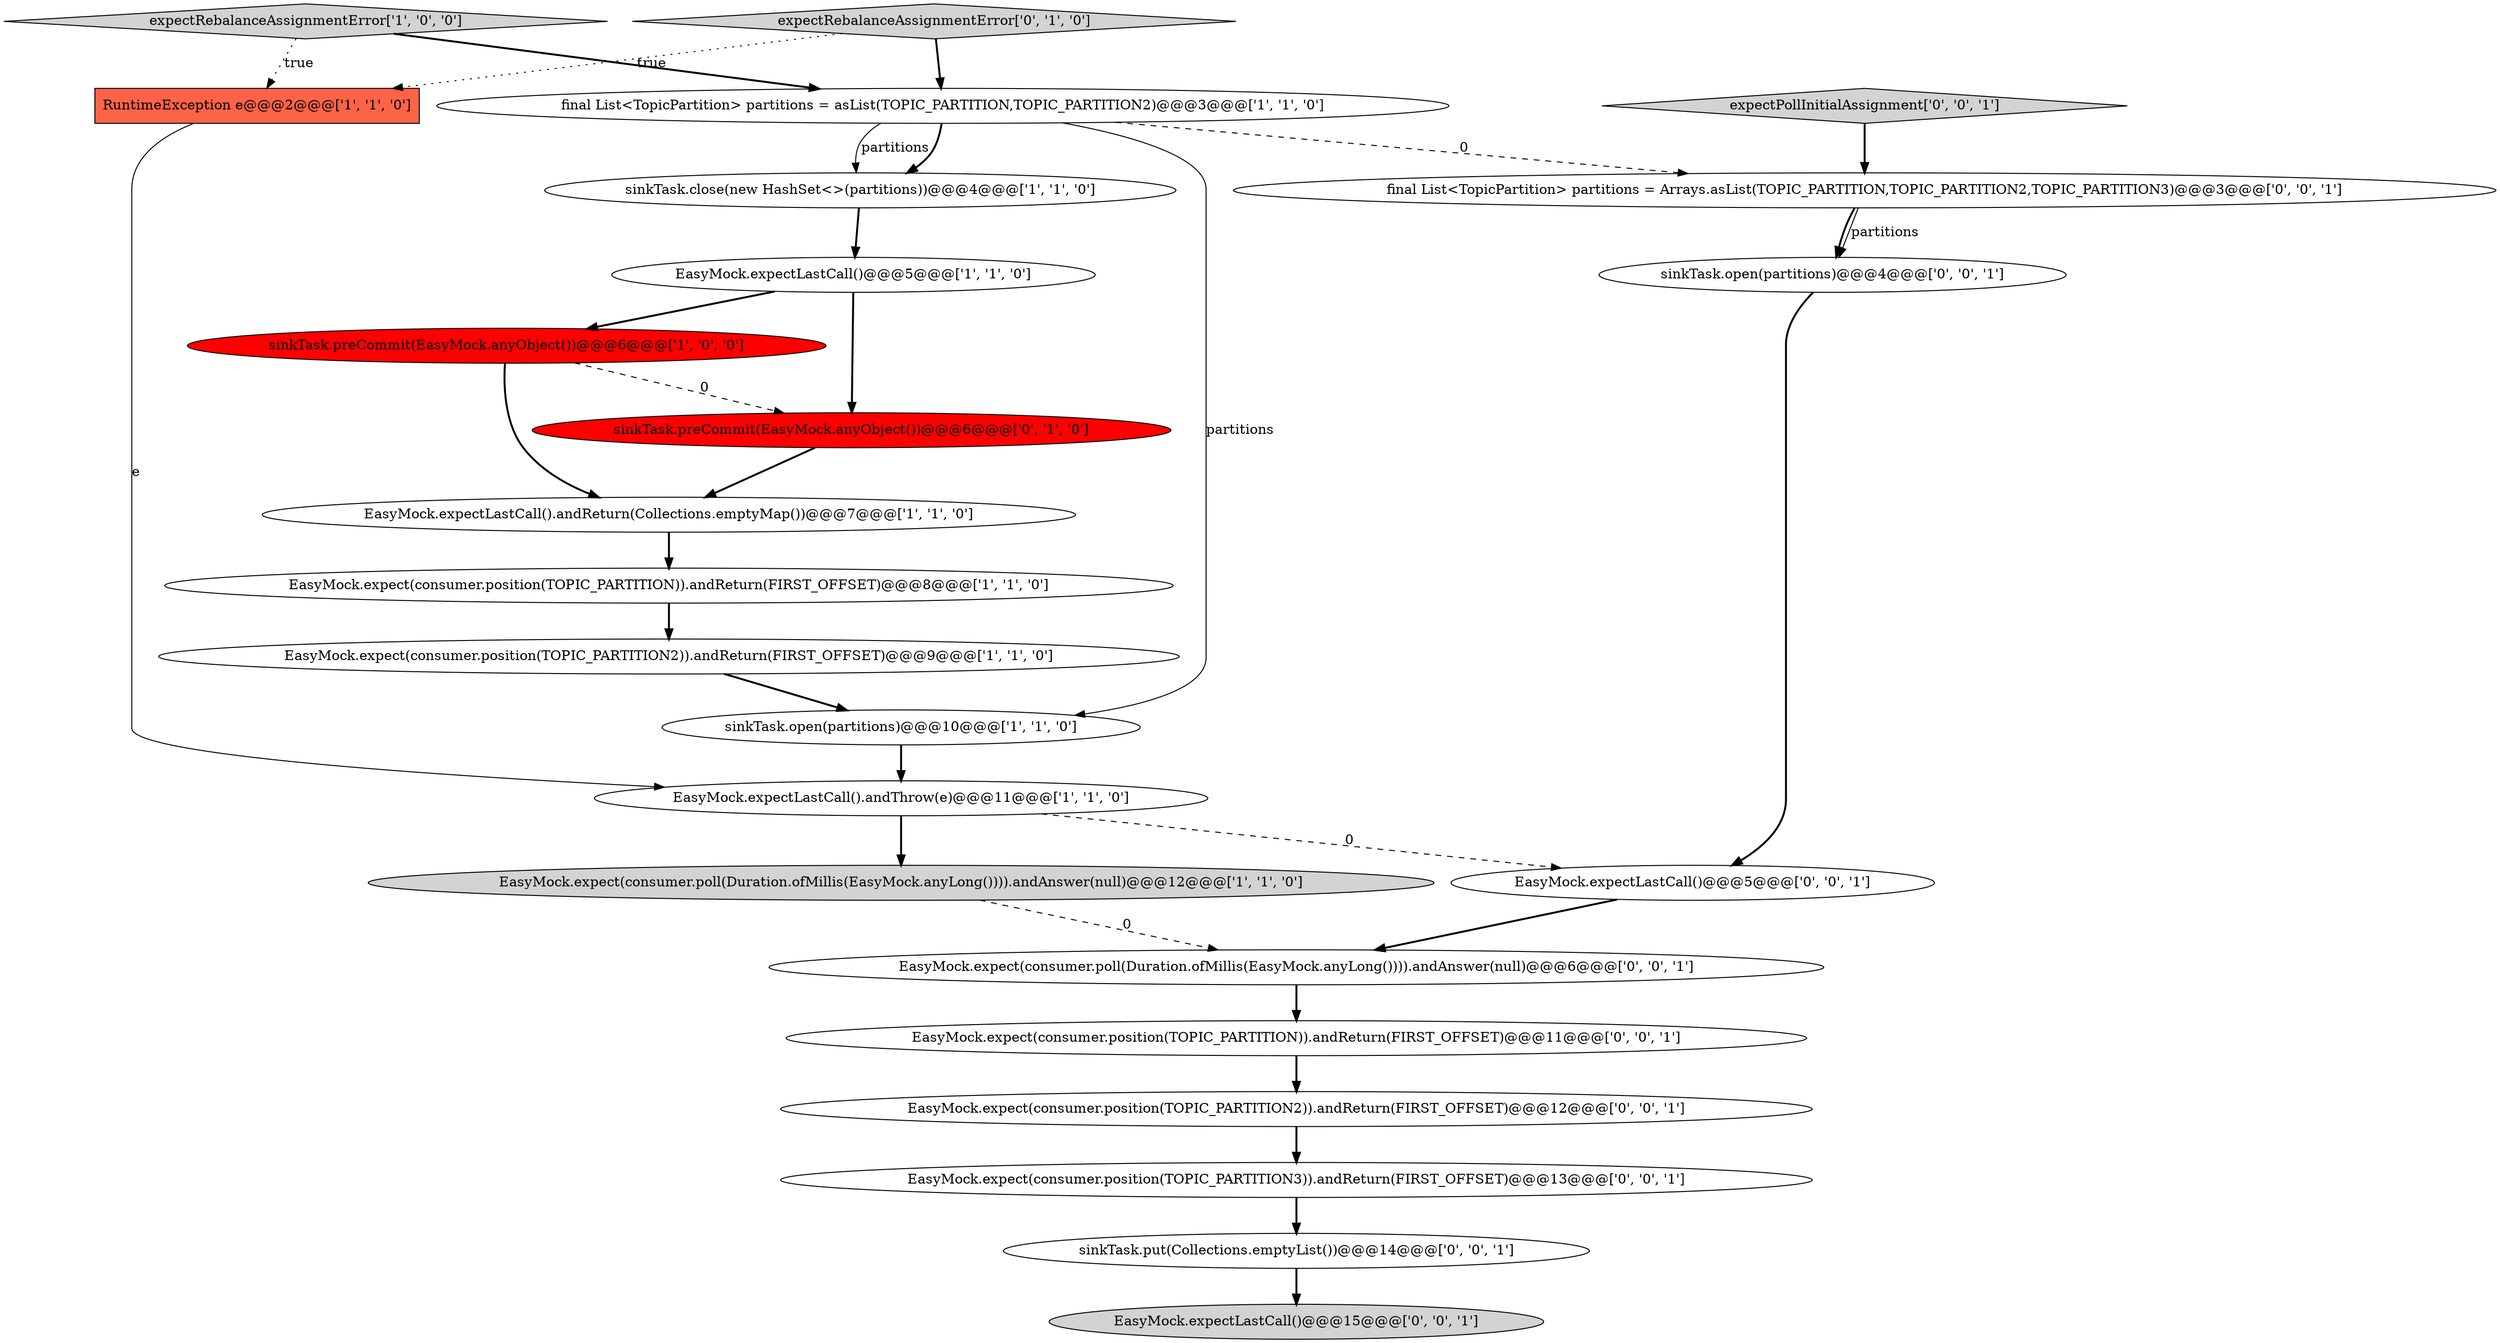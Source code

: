 digraph {
21 [style = filled, label = "final List<TopicPartition> partitions = Arrays.asList(TOPIC_PARTITION,TOPIC_PARTITION2,TOPIC_PARTITION3)@@@3@@@['0', '0', '1']", fillcolor = white, shape = ellipse image = "AAA0AAABBB3BBB"];
1 [style = filled, label = "sinkTask.preCommit(EasyMock.anyObject())@@@6@@@['1', '0', '0']", fillcolor = red, shape = ellipse image = "AAA1AAABBB1BBB"];
2 [style = filled, label = "EasyMock.expectLastCall().andReturn(Collections.emptyMap())@@@7@@@['1', '1', '0']", fillcolor = white, shape = ellipse image = "AAA0AAABBB1BBB"];
0 [style = filled, label = "RuntimeException e@@@2@@@['1', '1', '0']", fillcolor = tomato, shape = box image = "AAA0AAABBB1BBB"];
10 [style = filled, label = "final List<TopicPartition> partitions = asList(TOPIC_PARTITION,TOPIC_PARTITION2)@@@3@@@['1', '1', '0']", fillcolor = white, shape = ellipse image = "AAA0AAABBB1BBB"];
13 [style = filled, label = "sinkTask.preCommit(EasyMock.anyObject())@@@6@@@['0', '1', '0']", fillcolor = red, shape = ellipse image = "AAA1AAABBB2BBB"];
20 [style = filled, label = "EasyMock.expect(consumer.poll(Duration.ofMillis(EasyMock.anyLong()))).andAnswer(null)@@@6@@@['0', '0', '1']", fillcolor = white, shape = ellipse image = "AAA0AAABBB3BBB"];
8 [style = filled, label = "EasyMock.expect(consumer.position(TOPIC_PARTITION2)).andReturn(FIRST_OFFSET)@@@9@@@['1', '1', '0']", fillcolor = white, shape = ellipse image = "AAA0AAABBB1BBB"];
18 [style = filled, label = "expectPollInitialAssignment['0', '0', '1']", fillcolor = lightgray, shape = diamond image = "AAA0AAABBB3BBB"];
14 [style = filled, label = "EasyMock.expectLastCall()@@@15@@@['0', '0', '1']", fillcolor = lightgray, shape = ellipse image = "AAA0AAABBB3BBB"];
11 [style = filled, label = "sinkTask.close(new HashSet<>(partitions))@@@4@@@['1', '1', '0']", fillcolor = white, shape = ellipse image = "AAA0AAABBB1BBB"];
23 [style = filled, label = "EasyMock.expectLastCall()@@@5@@@['0', '0', '1']", fillcolor = white, shape = ellipse image = "AAA0AAABBB3BBB"];
7 [style = filled, label = "expectRebalanceAssignmentError['1', '0', '0']", fillcolor = lightgray, shape = diamond image = "AAA0AAABBB1BBB"];
5 [style = filled, label = "sinkTask.open(partitions)@@@10@@@['1', '1', '0']", fillcolor = white, shape = ellipse image = "AAA0AAABBB1BBB"];
17 [style = filled, label = "EasyMock.expect(consumer.position(TOPIC_PARTITION2)).andReturn(FIRST_OFFSET)@@@12@@@['0', '0', '1']", fillcolor = white, shape = ellipse image = "AAA0AAABBB3BBB"];
6 [style = filled, label = "EasyMock.expectLastCall()@@@5@@@['1', '1', '0']", fillcolor = white, shape = ellipse image = "AAA0AAABBB1BBB"];
22 [style = filled, label = "EasyMock.expect(consumer.position(TOPIC_PARTITION3)).andReturn(FIRST_OFFSET)@@@13@@@['0', '0', '1']", fillcolor = white, shape = ellipse image = "AAA0AAABBB3BBB"];
3 [style = filled, label = "EasyMock.expect(consumer.poll(Duration.ofMillis(EasyMock.anyLong()))).andAnswer(null)@@@12@@@['1', '1', '0']", fillcolor = lightgray, shape = ellipse image = "AAA0AAABBB1BBB"];
4 [style = filled, label = "EasyMock.expect(consumer.position(TOPIC_PARTITION)).andReturn(FIRST_OFFSET)@@@8@@@['1', '1', '0']", fillcolor = white, shape = ellipse image = "AAA0AAABBB1BBB"];
19 [style = filled, label = "sinkTask.put(Collections.emptyList())@@@14@@@['0', '0', '1']", fillcolor = white, shape = ellipse image = "AAA0AAABBB3BBB"];
12 [style = filled, label = "expectRebalanceAssignmentError['0', '1', '0']", fillcolor = lightgray, shape = diamond image = "AAA0AAABBB2BBB"];
16 [style = filled, label = "EasyMock.expect(consumer.position(TOPIC_PARTITION)).andReturn(FIRST_OFFSET)@@@11@@@['0', '0', '1']", fillcolor = white, shape = ellipse image = "AAA0AAABBB3BBB"];
9 [style = filled, label = "EasyMock.expectLastCall().andThrow(e)@@@11@@@['1', '1', '0']", fillcolor = white, shape = ellipse image = "AAA0AAABBB1BBB"];
15 [style = filled, label = "sinkTask.open(partitions)@@@4@@@['0', '0', '1']", fillcolor = white, shape = ellipse image = "AAA0AAABBB3BBB"];
15->23 [style = bold, label=""];
23->20 [style = bold, label=""];
10->21 [style = dashed, label="0"];
5->9 [style = bold, label=""];
22->19 [style = bold, label=""];
7->10 [style = bold, label=""];
21->15 [style = bold, label=""];
11->6 [style = bold, label=""];
16->17 [style = bold, label=""];
17->22 [style = bold, label=""];
7->0 [style = dotted, label="true"];
2->4 [style = bold, label=""];
9->23 [style = dashed, label="0"];
1->13 [style = dashed, label="0"];
6->1 [style = bold, label=""];
12->10 [style = bold, label=""];
20->16 [style = bold, label=""];
19->14 [style = bold, label=""];
8->5 [style = bold, label=""];
6->13 [style = bold, label=""];
3->20 [style = dashed, label="0"];
10->11 [style = solid, label="partitions"];
0->9 [style = solid, label="e"];
12->0 [style = dotted, label="true"];
9->3 [style = bold, label=""];
4->8 [style = bold, label=""];
1->2 [style = bold, label=""];
18->21 [style = bold, label=""];
10->5 [style = solid, label="partitions"];
21->15 [style = solid, label="partitions"];
13->2 [style = bold, label=""];
10->11 [style = bold, label=""];
}
